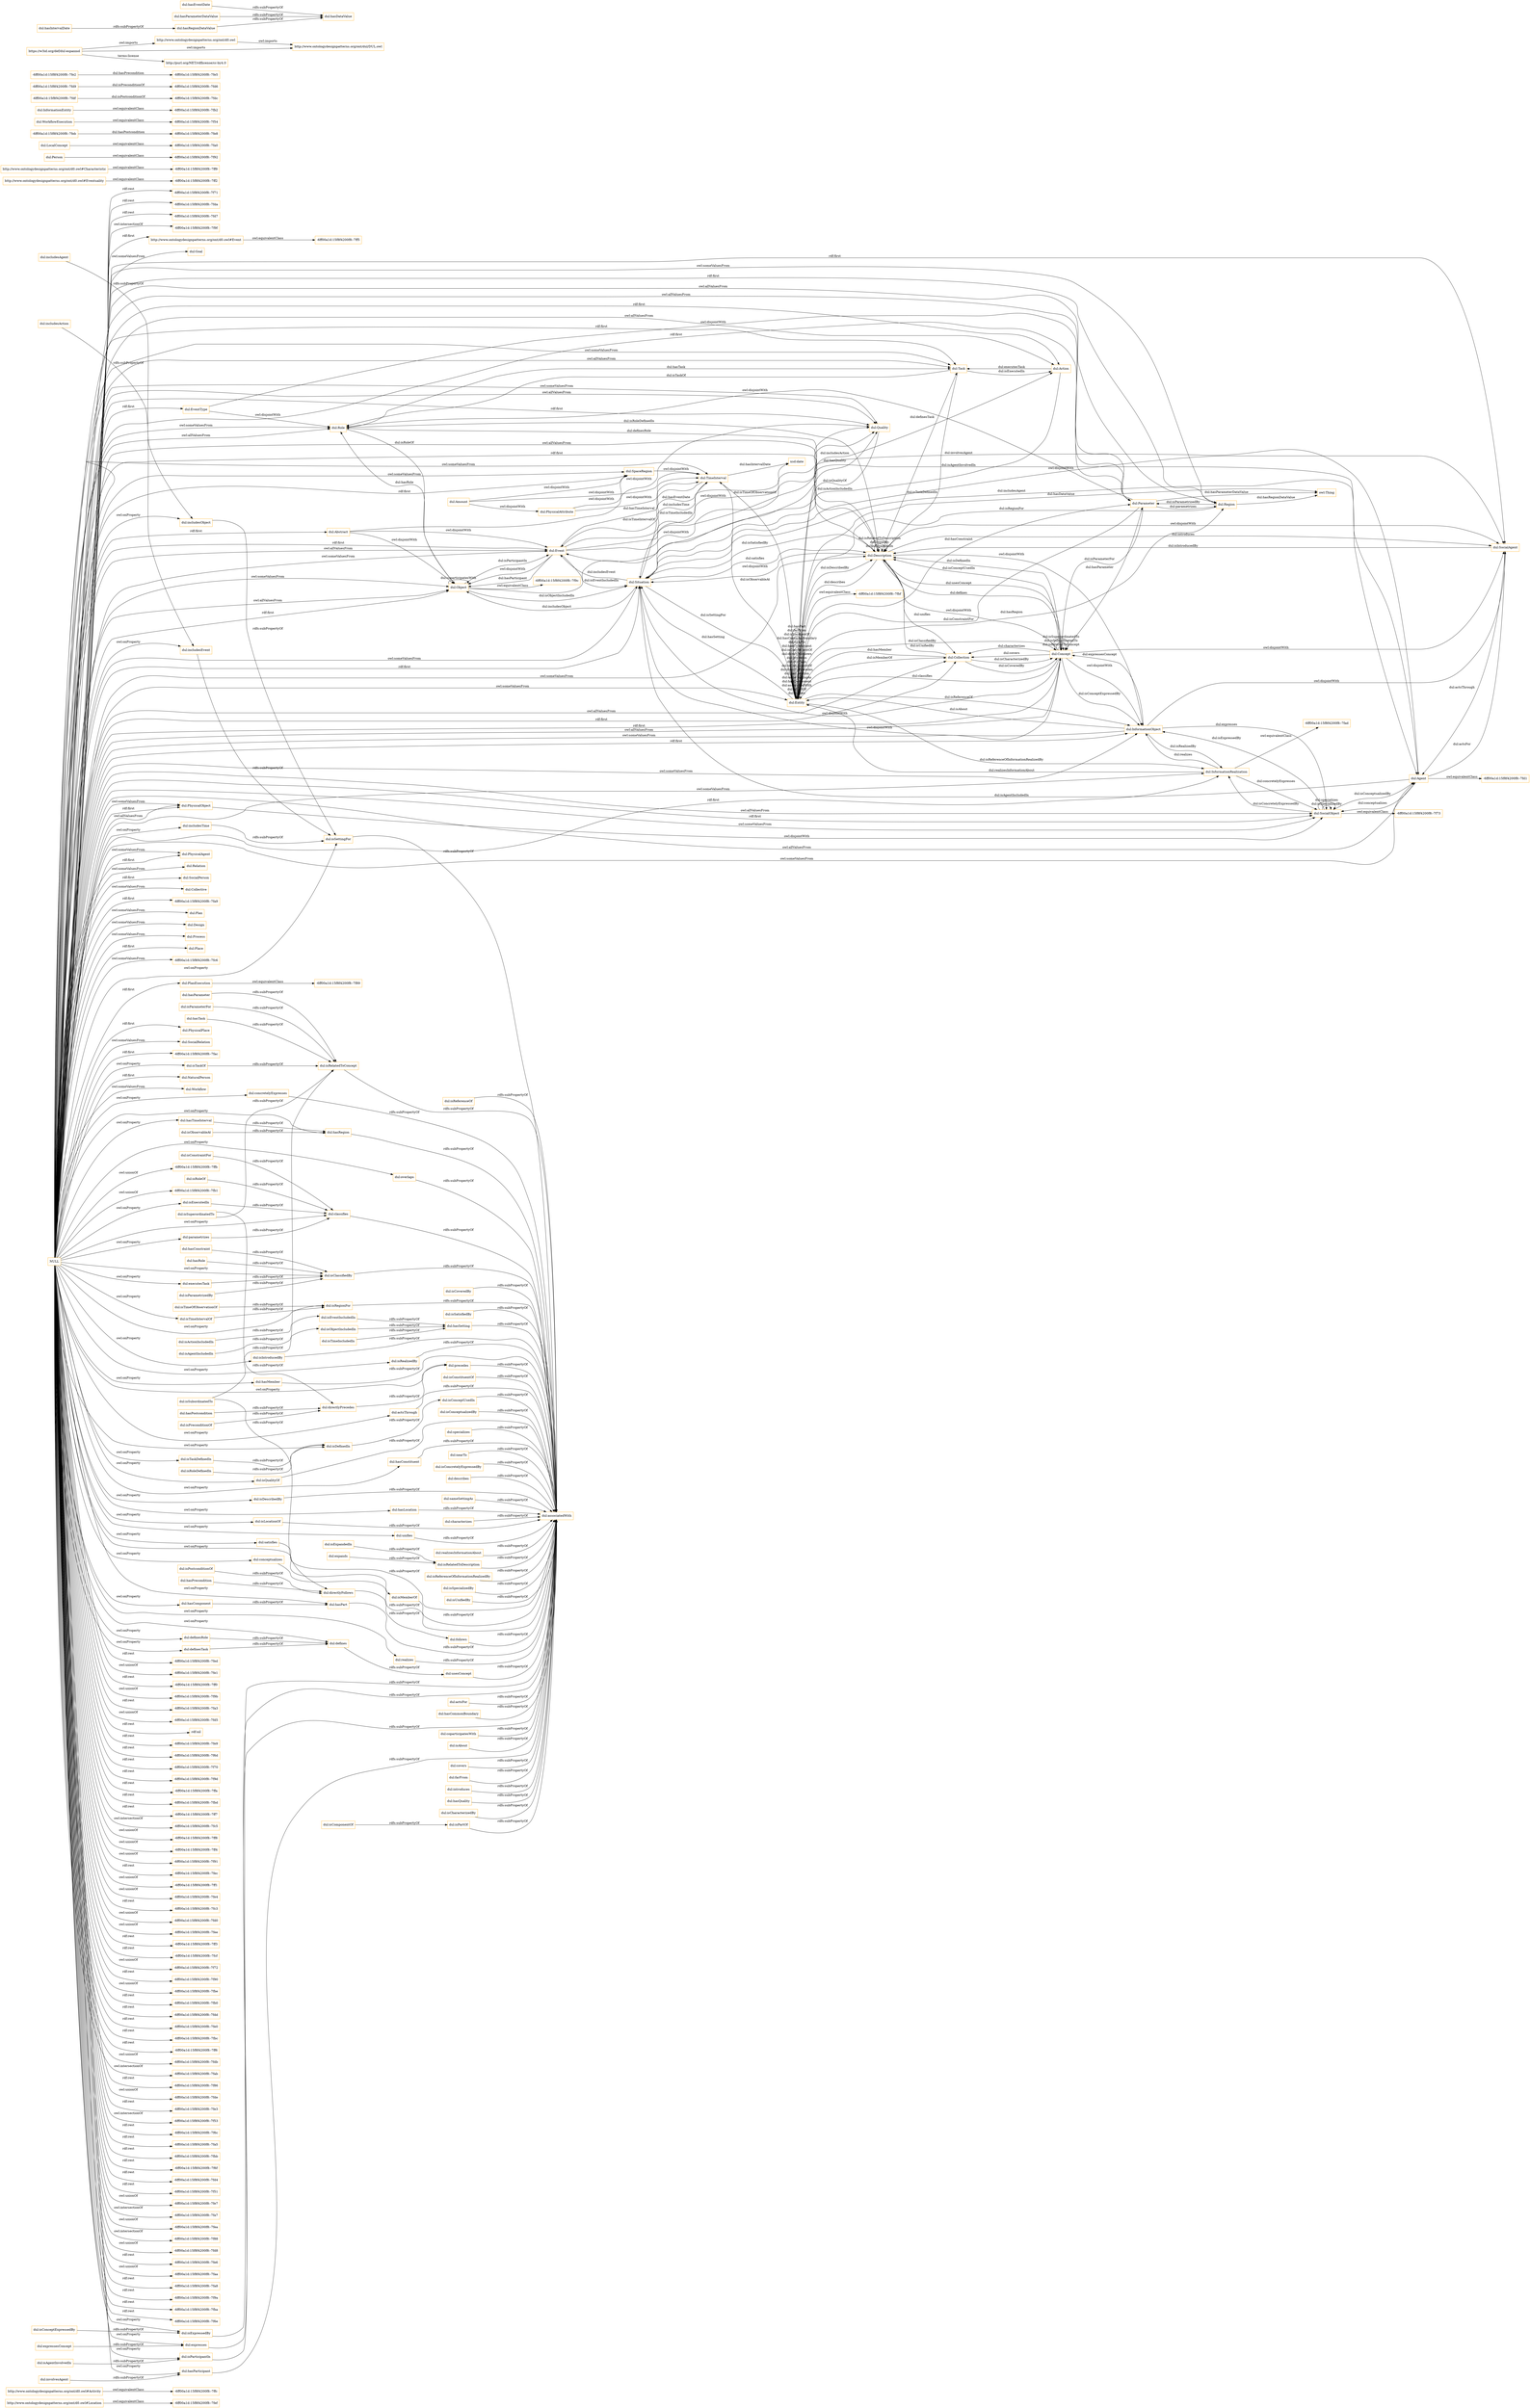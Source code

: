 digraph ar2dtool_diagram { 
rankdir=LR;
size="1501"
node [shape = rectangle, color="orange"]; "http://www.ontologydesignpatterns.org/ont/d0.owl#Location" "-6ff00a1d:15f8f4200f8:-7fef" "-6ff00a1d:15f8f4200f8:-7ffc" "http://www.ontologydesignpatterns.org/ont/d0.owl#Activity" "-6ff00a1d:15f8f4200f8:-7ff5" "http://www.ontologydesignpatterns.org/ont/d0.owl#Eventuality" "-6ff00a1d:15f8f4200f8:-7ff2" "http://www.ontologydesignpatterns.org/ont/d0.owl#Characteristic" "http://www.ontologydesignpatterns.org/ont/d0.owl#Event" "-6ff00a1d:15f8f4200f8:-7ff9" "dul:Goal" "dul:EventType" "dul:Object" "-6ff00a1d:15f8f4200f8:-7f92" "-6ff00a1d:15f8f4200f8:-7fa0" "-6ff00a1d:15f8f4200f8:-7fe8" "dul:Description" "dul:PhysicalAgent" "dul:Relation" "dul:Role" "dul:Entity" "dul:Situation" "-6ff00a1d:15f8f4200f8:-7f54" "dul:Abstract" "-6ff00a1d:15f8f4200f8:-7feb" "-6ff00a1d:15f8f4200f8:-7fb2" "-6ff00a1d:15f8f4200f8:-7f73" "dul:SocialPerson" "dul:Collective" "-6ff00a1d:15f8f4200f8:-7fdf" "-6ff00a1d:15f8f4200f8:-7fd6" "dul:Amount" "-6ff00a1d:15f8f4200f8:-7fad" "-6ff00a1d:15f8f4200f8:-7f89" "-6ff00a1d:15f8f4200f8:-7fa9" "dul:Plan" "-6ff00a1d:15f8f4200f8:-7fd1" "dul:Design" "dul:Process" "-6ff00a1d:15f8f4200f8:-7fe2" "dul:Task" "dul:Quality" "dul:Place" "-6ff00a1d:15f8f4200f8:-7f9c" "dul:Action" "-6ff00a1d:15f8f4200f8:-7fc6" "dul:SocialAgent" "dul:PlanExecution" "dul:Agent" "dul:Parameter" "dul:WorkflowExecution" "dul:SocialObject" "-6ff00a1d:15f8f4200f8:-7fdc" "dul:PhysicalPlace" "dul:Concept" "dul:SocialRelation" "dul:Event" "dul:TimeInterval" "dul:Person" "dul:SpaceRegion" "dul:PhysicalObject" "-6ff00a1d:15f8f4200f8:-7fac" "-6ff00a1d:15f8f4200f8:-7fd9" "owl:Thing" "dul:InformationRealization" "dul:PhysicalAttribute" "dul:NaturalPerson" "dul:Workflow" "dul:InformationObject" "dul:Collection" "dul:Region" "dul:InformationEntity" "-6ff00a1d:15f8f4200f8:-7fbf" "dul:LocalConcept" "-6ff00a1d:15f8f4200f8:-7fe5" ; /*classes style*/
	"dul:isRelatedToConcept" -> "dul:associatedWith" [ label = "rdfs:subPropertyOf" ];
	"dul:concretelyExpresses" -> "dul:associatedWith" [ label = "rdfs:subPropertyOf" ];
	"dul:hasRegion" -> "dul:associatedWith" [ label = "rdfs:subPropertyOf" ];
	"dul:includesEvent" -> "dul:isSettingFor" [ label = "rdfs:subPropertyOf" ];
	"dul:overlaps" -> "dul:associatedWith" [ label = "rdfs:subPropertyOf" ];
	"dul:isConstraintFor" -> "dul:classifies" [ label = "rdfs:subPropertyOf" ];
	"dul:isRegionFor" -> "dul:associatedWith" [ label = "rdfs:subPropertyOf" ];
	"dul:isCoveredBy" -> "dul:associatedWith" [ label = "rdfs:subPropertyOf" ];
	"dul:PhysicalAttribute" -> "dul:TimeInterval" [ label = "owl:disjointWith" ];
	"dul:PhysicalAttribute" -> "dul:SpaceRegion" [ label = "owl:disjointWith" ];
	"dul:hasConstraint" -> "dul:isClassifiedBy" [ label = "rdfs:subPropertyOf" ];
	"dul:isSettingFor" -> "dul:associatedWith" [ label = "rdfs:subPropertyOf" ];
	"dul:isSatisfiedBy" -> "dul:associatedWith" [ label = "rdfs:subPropertyOf" ];
	"dul:isIntroducedBy" -> "dul:associatedWith" [ label = "rdfs:subPropertyOf" ];
	"dul:Description" -> "dul:SocialAgent" [ label = "owl:disjointWith" ];
	"dul:Description" -> "dul:Situation" [ label = "owl:disjointWith" ];
	"dul:Description" -> "dul:InformationObject" [ label = "owl:disjointWith" ];
	"dul:Concept" -> "dul:InformationObject" [ label = "owl:disjointWith" ];
	"dul:Concept" -> "dul:Description" [ label = "owl:disjointWith" ];
	"dul:Concept" -> "dul:Situation" [ label = "owl:disjointWith" ];
	"dul:Concept" -> "dul:SocialAgent" [ label = "owl:disjointWith" ];
	"dul:Object" -> "dul:Quality" [ label = "owl:disjointWith" ];
	"dul:Object" -> "-6ff00a1d:15f8f4200f8:-7f9c" [ label = "owl:equivalentClass" ];
	"dul:isConceptExpressedBy" -> "dul:isExpressedBy" [ label = "rdfs:subPropertyOf" ];
	"dul:isParameterFor" -> "dul:isRelatedToConcept" [ label = "rdfs:subPropertyOf" ];
	"dul:isRealizedBy" -> "dul:associatedWith" [ label = "rdfs:subPropertyOf" ];
	"dul:isRoleOf" -> "dul:classifies" [ label = "rdfs:subPropertyOf" ];
	"http://www.ontologydesignpatterns.org/ont/d0.owl" -> "http://www.ontologydesignpatterns.org/ont/dul/DUL.owl" [ label = "owl:imports" ];
	"dul:hasMember" -> "dul:associatedWith" [ label = "rdfs:subPropertyOf" ];
	"dul:expresses" -> "dul:associatedWith" [ label = "rdfs:subPropertyOf" ];
	"dul:includesAction" -> "dul:includesEvent" [ label = "rdfs:subPropertyOf" ];
	"dul:isRoleDefinedIn" -> "dul:isDefinedIn" [ label = "rdfs:subPropertyOf" ];
	"dul:isActionIncludedIn" -> "dul:isEventIncludedIn" [ label = "rdfs:subPropertyOf" ];
	"dul:InformationObject" -> "dul:SocialAgent" [ label = "owl:disjointWith" ];
	"dul:InformationObject" -> "dul:Situation" [ label = "owl:disjointWith" ];
	"dul:hasPostcondition" -> "dul:directlyPrecedes" [ label = "rdfs:subPropertyOf" ];
	"dul:WorkflowExecution" -> "-6ff00a1d:15f8f4200f8:-7f54" [ label = "owl:equivalentClass" ];
	"dul:isConstituentOf" -> "dul:associatedWith" [ label = "rdfs:subPropertyOf" ];
	"dul:SocialObject" -> "-6ff00a1d:15f8f4200f8:-7f73" [ label = "owl:equivalentClass" ];
	"dul:actsThrough" -> "dul:associatedWith" [ label = "rdfs:subPropertyOf" ];
	"http://www.ontologydesignpatterns.org/ont/d0.owl#Event" -> "-6ff00a1d:15f8f4200f8:-7ff5" [ label = "owl:equivalentClass" ];
	"dul:isEventIncludedIn" -> "dul:hasSetting" [ label = "rdfs:subPropertyOf" ];
	"dul:Parameter" -> "dul:Role" [ label = "owl:disjointWith" ];
	"dul:InformationRealization" -> "-6ff00a1d:15f8f4200f8:-7fad" [ label = "owl:equivalentClass" ];
	"dul:isConceptualizedBy" -> "dul:associatedWith" [ label = "rdfs:subPropertyOf" ];
	"dul:precedes" -> "dul:associatedWith" [ label = "rdfs:subPropertyOf" ];
	"dul:isPreconditionOf" -> "dul:directlyPrecedes" [ label = "rdfs:subPropertyOf" ];
	"dul:specializes" -> "dul:associatedWith" [ label = "rdfs:subPropertyOf" ];
	"dul:isDefinedIn" -> "dul:isConceptUsedIn" [ label = "rdfs:subPropertyOf" ];
	"dul:nearTo" -> "dul:associatedWith" [ label = "rdfs:subPropertyOf" ];
	"dul:Event" -> "dul:Quality" [ label = "owl:disjointWith" ];
	"dul:Event" -> "dul:Object" [ label = "owl:disjointWith" ];
	"dul:hasRole" -> "dul:isClassifiedBy" [ label = "rdfs:subPropertyOf" ];
	"dul:isExpressedBy" -> "dul:associatedWith" [ label = "rdfs:subPropertyOf" ];
	"dul:PhysicalObject" -> "dul:SocialObject" [ label = "owl:disjointWith" ];
	"dul:isConcretelyExpressedBy" -> "dul:associatedWith" [ label = "rdfs:subPropertyOf" ];
	"dul:describes" -> "dul:associatedWith" [ label = "rdfs:subPropertyOf" ];
	"dul:isQualityOf" -> "dul:associatedWith" [ label = "rdfs:subPropertyOf" ];
	"dul:sameSettingAs" -> "dul:associatedWith" [ label = "rdfs:subPropertyOf" ];
	"dul:hasConstituent" -> "dul:associatedWith" [ label = "rdfs:subPropertyOf" ];
	"dul:Situation" -> "dul:SocialAgent" [ label = "owl:disjointWith" ];
	"dul:characterizes" -> "dul:associatedWith" [ label = "rdfs:subPropertyOf" ];
	"dul:EventType" -> "dul:Role" [ label = "owl:disjointWith" ];
	"dul:EventType" -> "dul:Parameter" [ label = "owl:disjointWith" ];
	"dul:hasTask" -> "dul:isRelatedToConcept" [ label = "rdfs:subPropertyOf" ];
	"dul:directlyPrecedes" -> "dul:precedes" [ label = "rdfs:subPropertyOf" ];
	"dul:isTaskOf" -> "dul:isRelatedToConcept" [ label = "rdfs:subPropertyOf" ];
	"dul:isDescribedBy" -> "dul:associatedWith" [ label = "rdfs:subPropertyOf" ];
	"http://www.ontologydesignpatterns.org/ont/d0.owl#Eventuality" -> "-6ff00a1d:15f8f4200f8:-7ff2" [ label = "owl:equivalentClass" ];
	"dul:isParticipantIn" -> "dul:associatedWith" [ label = "rdfs:subPropertyOf" ];
	"http://www.ontologydesignpatterns.org/ont/d0.owl#Characteristic" -> "-6ff00a1d:15f8f4200f8:-7ff9" [ label = "owl:equivalentClass" ];
	"dul:realizesInformationAbout" -> "dul:associatedWith" [ label = "rdfs:subPropertyOf" ];
	"dul:isSuperordinatedTo" -> "dul:isRelatedToConcept" [ label = "rdfs:subPropertyOf" ];
	"dul:isSuperordinatedTo" -> "dul:directlyPrecedes" [ label = "rdfs:subPropertyOf" ];
	"dul:isRelatedToDescription" -> "dul:associatedWith" [ label = "rdfs:subPropertyOf" ];
	"dul:Person" -> "-6ff00a1d:15f8f4200f8:-7f92" [ label = "owl:equivalentClass" ];
	"dul:isReferenceOfInformationRealizedBy" -> "dul:associatedWith" [ label = "rdfs:subPropertyOf" ];
	"dul:isSpecializedBy" -> "dul:associatedWith" [ label = "rdfs:subPropertyOf" ];
	"dul:isUnifiedBy" -> "dul:associatedWith" [ label = "rdfs:subPropertyOf" ];
	"dul:hasSetting" -> "dul:associatedWith" [ label = "rdfs:subPropertyOf" ];
	"dul:involvesAgent" -> "dul:hasParticipant" [ label = "rdfs:subPropertyOf" ];
	"dul:isTimeIncludedIn" -> "dul:hasSetting" [ label = "rdfs:subPropertyOf" ];
	"dul:isPostconditionOf" -> "dul:directlyFollows" [ label = "rdfs:subPropertyOf" ];
	"dul:PlanExecution" -> "-6ff00a1d:15f8f4200f8:-7f89" [ label = "owl:equivalentClass" ];
	"NULL" -> "dul:Parameter" [ label = "owl:allValuesFrom" ];
	"NULL" -> "-6ff00a1d:15f8f4200f8:-7fed" [ label = "rdf:rest" ];
	"NULL" -> "-6ff00a1d:15f8f4200f8:-7fe1" [ label = "owl:unionOf" ];
	"NULL" -> "-6ff00a1d:15f8f4200f8:-7ff0" [ label = "rdf:rest" ];
	"NULL" -> "-6ff00a1d:15f8f4200f8:-7f9b" [ label = "owl:unionOf" ];
	"NULL" -> "dul:Situation" [ label = "owl:someValuesFrom" ];
	"NULL" -> "-6ff00a1d:15f8f4200f8:-7fa3" [ label = "rdf:rest" ];
	"NULL" -> "dul:Parameter" [ label = "rdf:first" ];
	"NULL" -> "-6ff00a1d:15f8f4200f8:-7fd5" [ label = "owl:unionOf" ];
	"NULL" -> "rdf:nil" [ label = "rdf:rest" ];
	"NULL" -> "dul:InformationObject" [ label = "rdf:first" ];
	"NULL" -> "dul:concretelyExpresses" [ label = "owl:onProperty" ];
	"NULL" -> "dul:PhysicalObject" [ label = "owl:allValuesFrom" ];
	"NULL" -> "dul:isTaskOf" [ label = "owl:onProperty" ];
	"NULL" -> "dul:Task" [ label = "owl:allValuesFrom" ];
	"NULL" -> "-6ff00a1d:15f8f4200f8:-7fe9" [ label = "rdf:rest" ];
	"NULL" -> "dul:Region" [ label = "owl:allValuesFrom" ];
	"NULL" -> "dul:isParticipantIn" [ label = "owl:onProperty" ];
	"NULL" -> "dul:PlanExecution" [ label = "rdf:first" ];
	"NULL" -> "-6ff00a1d:15f8f4200f8:-7fc6" [ label = "owl:someValuesFrom" ];
	"NULL" -> "-6ff00a1d:15f8f4200f8:-7f6d" [ label = "rdf:rest" ];
	"NULL" -> "-6ff00a1d:15f8f4200f8:-7f70" [ label = "rdf:rest" ];
	"NULL" -> "dul:Agent" [ label = "owl:someValuesFrom" ];
	"NULL" -> "-6ff00a1d:15f8f4200f8:-7f9d" [ label = "rdf:rest" ];
	"NULL" -> "dul:isTaskDefinedIn" [ label = "owl:onProperty" ];
	"NULL" -> "dul:definesRole" [ label = "owl:onProperty" ];
	"NULL" -> "dul:overlaps" [ label = "owl:onProperty" ];
	"NULL" -> "dul:PhysicalAgent" [ label = "rdf:first" ];
	"NULL" -> "dul:hasLocation" [ label = "owl:onProperty" ];
	"NULL" -> "dul:Plan" [ label = "owl:someValuesFrom" ];
	"NULL" -> "-6ff00a1d:15f8f4200f8:-7ffa" [ label = "rdf:rest" ];
	"NULL" -> "-6ff00a1d:15f8f4200f8:-7fbd" [ label = "rdf:rest" ];
	"NULL" -> "dul:Workflow" [ label = "owl:someValuesFrom" ];
	"NULL" -> "-6ff00a1d:15f8f4200f8:-7ff7" [ label = "rdf:rest" ];
	"NULL" -> "-6ff00a1d:15f8f4200f8:-7fc5" [ label = "owl:intersectionOf" ];
	"NULL" -> "dul:Collection" [ label = "owl:allValuesFrom" ];
	"NULL" -> "-6ff00a1d:15f8f4200f8:-7ff8" [ label = "owl:unionOf" ];
	"NULL" -> "dul:definesTask" [ label = "owl:onProperty" ];
	"NULL" -> "dul:Collective" [ label = "owl:someValuesFrom" ];
	"NULL" -> "dul:isLocationOf" [ label = "owl:onProperty" ];
	"NULL" -> "dul:parametrizes" [ label = "owl:onProperty" ];
	"NULL" -> "dul:Place" [ label = "rdf:first" ];
	"NULL" -> "-6ff00a1d:15f8f4200f8:-7ff4" [ label = "owl:unionOf" ];
	"NULL" -> "-6ff00a1d:15f8f4200f8:-7f91" [ label = "owl:unionOf" ];
	"NULL" -> "-6ff00a1d:15f8f4200f8:-7fec" [ label = "rdf:rest" ];
	"NULL" -> "-6ff00a1d:15f8f4200f8:-7ff1" [ label = "owl:unionOf" ];
	"NULL" -> "dul:Situation" [ label = "rdf:first" ];
	"NULL" -> "dul:SocialObject" [ label = "owl:allValuesFrom" ];
	"NULL" -> "-6ff00a1d:15f8f4200f8:-7fe4" [ label = "owl:unionOf" ];
	"NULL" -> "dul:NaturalPerson" [ label = "rdf:first" ];
	"NULL" -> "dul:isExpressedBy" [ label = "owl:onProperty" ];
	"NULL" -> "-6ff00a1d:15f8f4200f8:-7fc3" [ label = "rdf:rest" ];
	"NULL" -> "dul:SocialObject" [ label = "rdf:first" ];
	"NULL" -> "-6ff00a1d:15f8f4200f8:-7fd0" [ label = "owl:unionOf" ];
	"NULL" -> "dul:Event" [ label = "rdf:first" ];
	"NULL" -> "-6ff00a1d:15f8f4200f8:-7fee" [ label = "owl:unionOf" ];
	"NULL" -> "dul:Quality" [ label = "owl:someValuesFrom" ];
	"NULL" -> "-6ff00a1d:15f8f4200f8:-7ff3" [ label = "rdf:rest" ];
	"NULL" -> "-6ff00a1d:15f8f4200f8:-7fcf" [ label = "rdf:rest" ];
	"NULL" -> "dul:Relation" [ label = "owl:someValuesFrom" ];
	"NULL" -> "dul:Role" [ label = "owl:allValuesFrom" ];
	"NULL" -> "dul:Action" [ label = "owl:allValuesFrom" ];
	"NULL" -> "dul:InformationRealization" [ label = "rdf:first" ];
	"NULL" -> "dul:Description" [ label = "owl:someValuesFrom" ];
	"NULL" -> "-6ff00a1d:15f8f4200f8:-7f72" [ label = "owl:unionOf" ];
	"NULL" -> "-6ff00a1d:15f8f4200f8:-7f90" [ label = "rdf:rest" ];
	"NULL" -> "dul:SocialObject" [ label = "owl:someValuesFrom" ];
	"NULL" -> "-6ff00a1d:15f8f4200f8:-7fbe" [ label = "owl:unionOf" ];
	"NULL" -> "-6ff00a1d:15f8f4200f8:-7fb0" [ label = "rdf:rest" ];
	"NULL" -> "-6ff00a1d:15f8f4200f8:-7fdd" [ label = "rdf:rest" ];
	"NULL" -> "-6ff00a1d:15f8f4200f8:-7fe0" [ label = "rdf:rest" ];
	"NULL" -> "-6ff00a1d:15f8f4200f8:-7fbc" [ label = "rdf:rest" ];
	"NULL" -> "-6ff00a1d:15f8f4200f8:-7ff6" [ label = "rdf:rest" ];
	"NULL" -> "dul:SocialRelation" [ label = "owl:someValuesFrom" ];
	"NULL" -> "dul:executesTask" [ label = "owl:onProperty" ];
	"NULL" -> "dul:includesObject" [ label = "owl:onProperty" ];
	"NULL" -> "dul:Abstract" [ label = "rdf:first" ];
	"NULL" -> "dul:Object" [ label = "owl:allValuesFrom" ];
	"NULL" -> "-6ff00a1d:15f8f4200f8:-7fdb" [ label = "owl:unionOf" ];
	"NULL" -> "dul:hasComponent" [ label = "owl:onProperty" ];
	"NULL" -> "-6ff00a1d:15f8f4200f8:-7fac" [ label = "rdf:first" ];
	"NULL" -> "dul:unifies" [ label = "owl:onProperty" ];
	"NULL" -> "dul:defines" [ label = "owl:onProperty" ];
	"NULL" -> "dul:Task" [ label = "rdf:first" ];
	"NULL" -> "-6ff00a1d:15f8f4200f8:-7fab" [ label = "owl:intersectionOf" ];
	"NULL" -> "-6ff00a1d:15f8f4200f8:-7f86" [ label = "rdf:rest" ];
	"NULL" -> "dul:Quality" [ label = "owl:allValuesFrom" ];
	"NULL" -> "-6ff00a1d:15f8f4200f8:-7fde" [ label = "owl:unionOf" ];
	"NULL" -> "-6ff00a1d:15f8f4200f8:-7fe3" [ label = "rdf:rest" ];
	"NULL" -> "dul:isDescribedBy" [ label = "owl:onProperty" ];
	"NULL" -> "-6ff00a1d:15f8f4200f8:-7f53" [ label = "owl:intersectionOf" ];
	"NULL" -> "dul:hasRegion" [ label = "owl:onProperty" ];
	"NULL" -> "dul:TimeInterval" [ label = "owl:someValuesFrom" ];
	"NULL" -> "-6ff00a1d:15f8f4200f8:-7f6c" [ label = "rdf:rest" ];
	"NULL" -> "dul:expresses" [ label = "owl:onProperty" ];
	"NULL" -> "dul:Description" [ label = "owl:allValuesFrom" ];
	"NULL" -> "dul:Design" [ label = "owl:someValuesFrom" ];
	"NULL" -> "-6ff00a1d:15f8f4200f8:-7fa5" [ label = "rdf:rest" ];
	"NULL" -> "dul:satisfies" [ label = "owl:onProperty" ];
	"NULL" -> "dul:Concept" [ label = "rdf:first" ];
	"NULL" -> "dul:SocialPerson" [ label = "rdf:first" ];
	"NULL" -> "dul:PhysicalAgent" [ label = "owl:someValuesFrom" ];
	"NULL" -> "dul:Quality" [ label = "rdf:first" ];
	"NULL" -> "dul:hasConstituent" [ label = "owl:onProperty" ];
	"NULL" -> "dul:Concept" [ label = "owl:allValuesFrom" ];
	"NULL" -> "dul:hasParticipant" [ label = "owl:onProperty" ];
	"NULL" -> "dul:includesEvent" [ label = "owl:onProperty" ];
	"NULL" -> "dul:includesTime" [ label = "owl:onProperty" ];
	"NULL" -> "-6ff00a1d:15f8f4200f8:-7fbb" [ label = "rdf:rest" ];
	"NULL" -> "-6ff00a1d:15f8f4200f8:-7f6f" [ label = "rdf:rest" ];
	"NULL" -> "-6ff00a1d:15f8f4200f8:-7fd4" [ label = "rdf:rest" ];
	"NULL" -> "-6ff00a1d:15f8f4200f8:-7f51" [ label = "rdf:rest" ];
	"NULL" -> "dul:Object" [ label = "rdf:first" ];
	"NULL" -> "-6ff00a1d:15f8f4200f8:-7fe7" [ label = "owl:unionOf" ];
	"NULL" -> "dul:isMemberOf" [ label = "owl:onProperty" ];
	"NULL" -> "dul:isQualityOf" [ label = "owl:onProperty" ];
	"NULL" -> "dul:Task" [ label = "owl:someValuesFrom" ];
	"NULL" -> "dul:InformationObject" [ label = "owl:someValuesFrom" ];
	"NULL" -> "dul:Action" [ label = "rdf:first" ];
	"NULL" -> "dul:Region" [ label = "owl:someValuesFrom" ];
	"NULL" -> "-6ff00a1d:15f8f4200f8:-7fa7" [ label = "owl:intersectionOf" ];
	"NULL" -> "dul:isDefinedIn" [ label = "owl:onProperty" ];
	"NULL" -> "dul:isTimeIntervalOf" [ label = "owl:onProperty" ];
	"NULL" -> "-6ff00a1d:15f8f4200f8:-7fea" [ label = "owl:unionOf" ];
	"NULL" -> "http://www.ontologydesignpatterns.org/ont/d0.owl#Event" [ label = "rdf:first" ];
	"NULL" -> "dul:Region" [ label = "rdf:first" ];
	"NULL" -> "-6ff00a1d:15f8f4200f8:-7f88" [ label = "owl:intersectionOf" ];
	"NULL" -> "-6ff00a1d:15f8f4200f8:-7fd8" [ label = "owl:unionOf" ];
	"NULL" -> "dul:PhysicalObject" [ label = "owl:someValuesFrom" ];
	"NULL" -> "dul:Object" [ label = "owl:someValuesFrom" ];
	"NULL" -> "dul:actsThrough" [ label = "owl:onProperty" ];
	"NULL" -> "-6ff00a1d:15f8f4200f8:-7fe6" [ label = "rdf:rest" ];
	"NULL" -> "-6ff00a1d:15f8f4200f8:-7faa" [ label = "owl:unionOf" ];
	"NULL" -> "dul:PhysicalPlace" [ label = "rdf:first" ];
	"NULL" -> "dul:isRegionFor" [ label = "owl:onProperty" ];
	"NULL" -> "dul:conceptualizes" [ label = "owl:onProperty" ];
	"NULL" -> "dul:EventType" [ label = "rdf:first" ];
	"NULL" -> "dul:hasTimeInterval" [ label = "owl:onProperty" ];
	"NULL" -> "dul:InformationRealization" [ label = "owl:someValuesFrom" ];
	"NULL" -> "dul:SpaceRegion" [ label = "rdf:first" ];
	"NULL" -> "dul:hasPart" [ label = "owl:onProperty" ];
	"NULL" -> "dul:classifies" [ label = "owl:onProperty" ];
	"NULL" -> "-6ff00a1d:15f8f4200f8:-7fa9" [ label = "rdf:first" ];
	"NULL" -> "dul:isRealizedBy" [ label = "owl:onProperty" ];
	"NULL" -> "-6ff00a1d:15f8f4200f8:-7fa8" [ label = "rdf:rest" ];
	"NULL" -> "-6ff00a1d:15f8f4200f8:-7f9a" [ label = "rdf:rest" ];
	"NULL" -> "dul:Agent" [ label = "owl:allValuesFrom" ];
	"NULL" -> "dul:Event" [ label = "owl:allValuesFrom" ];
	"NULL" -> "dul:Goal" [ label = "owl:someValuesFrom" ];
	"NULL" -> "dul:precedes" [ label = "owl:onProperty" ];
	"NULL" -> "-6ff00a1d:15f8f4200f8:-7fba" [ label = "rdf:rest" ];
	"NULL" -> "dul:Collection" [ label = "rdf:first" ];
	"NULL" -> "dul:Role" [ label = "owl:someValuesFrom" ];
	"NULL" -> "-6ff00a1d:15f8f4200f8:-7f6e" [ label = "rdf:rest" ];
	"NULL" -> "dul:isClassifiedBy" [ label = "owl:onProperty" ];
	"NULL" -> "-6ff00a1d:15f8f4200f8:-7f71" [ label = "rdf:rest" ];
	"NULL" -> "dul:SocialAgent" [ label = "rdf:first" ];
	"NULL" -> "dul:hasMember" [ label = "owl:onProperty" ];
	"NULL" -> "dul:isIntroducedBy" [ label = "owl:onProperty" ];
	"NULL" -> "dul:isExecutedIn" [ label = "owl:onProperty" ];
	"NULL" -> "dul:PhysicalObject" [ label = "rdf:first" ];
	"NULL" -> "-6ff00a1d:15f8f4200f8:-7fda" [ label = "rdf:rest" ];
	"NULL" -> "dul:Event" [ label = "owl:someValuesFrom" ];
	"NULL" -> "dul:Process" [ label = "owl:someValuesFrom" ];
	"NULL" -> "-6ff00a1d:15f8f4200f8:-7fd7" [ label = "rdf:rest" ];
	"NULL" -> "-6ff00a1d:15f8f4200f8:-7f9f" [ label = "owl:intersectionOf" ];
	"NULL" -> "dul:Entity" [ label = "owl:someValuesFrom" ];
	"NULL" -> "dul:SpaceRegion" [ label = "owl:someValuesFrom" ];
	"NULL" -> "dul:Description" [ label = "rdf:first" ];
	"NULL" -> "dul:isSettingFor" [ label = "owl:onProperty" ];
	"NULL" -> "-6ff00a1d:15f8f4200f8:-7ffb" [ label = "owl:unionOf" ];
	"NULL" -> "-6ff00a1d:15f8f4200f8:-7fb1" [ label = "owl:unionOf" ];
	"NULL" -> "dul:Concept" [ label = "owl:someValuesFrom" ];
	"NULL" -> "dul:realizes" [ label = "owl:onProperty" ];
	"dul:includesObject" -> "dul:isSettingFor" [ label = "rdfs:subPropertyOf" ];
	"dul:expressesConcept" -> "dul:expresses" [ label = "rdfs:subPropertyOf" ];
	"dul:executesTask" -> "dul:isClassifiedBy" [ label = "rdfs:subPropertyOf" ];
	"dul:LocalConcept" -> "-6ff00a1d:15f8f4200f8:-7fa0" [ label = "owl:equivalentClass" ];
	"dul:isAgentIncludedIn" -> "dul:isObjectIncludedIn" [ label = "rdfs:subPropertyOf" ];
	"dul:expands" -> "dul:isRelatedToDescription" [ label = "rdfs:subPropertyOf" ];
	"dul:includesAgent" -> "dul:includesObject" [ label = "rdfs:subPropertyOf" ];
	"dul:classifies" -> "dul:associatedWith" [ label = "rdfs:subPropertyOf" ];
	"dul:actsFor" -> "dul:associatedWith" [ label = "rdfs:subPropertyOf" ];
	"http://www.ontologydesignpatterns.org/ont/d0.owl#Activity" -> "-6ff00a1d:15f8f4200f8:-7ffc" [ label = "owl:equivalentClass" ];
	"dul:isObjectIncludedIn" -> "dul:hasSetting" [ label = "rdfs:subPropertyOf" ];
	"dul:hasPrecondition" -> "dul:directlyFollows" [ label = "rdfs:subPropertyOf" ];
	"dul:Entity" -> "-6ff00a1d:15f8f4200f8:-7fbf" [ label = "owl:equivalentClass" ];
	"dul:isMemberOf" -> "dul:associatedWith" [ label = "rdfs:subPropertyOf" ];
	"dul:hasCommonBoundary" -> "dul:associatedWith" [ label = "rdfs:subPropertyOf" ];
	"dul:realizes" -> "dul:associatedWith" [ label = "rdfs:subPropertyOf" ];
	"dul:directlyFollows" -> "dul:follows" [ label = "rdfs:subPropertyOf" ];
	"dul:isExecutedIn" -> "dul:classifies" [ label = "rdfs:subPropertyOf" ];
	"dul:follows" -> "dul:associatedWith" [ label = "rdfs:subPropertyOf" ];
	"dul:hasRegionDataValue" -> "dul:hasDataValue" [ label = "rdfs:subPropertyOf" ];
	"dul:coparticipatesWith" -> "dul:associatedWith" [ label = "rdfs:subPropertyOf" ];
	"dul:isAbout" -> "dul:associatedWith" [ label = "rdfs:subPropertyOf" ];
	"dul:hasLocation" -> "dul:associatedWith" [ label = "rdfs:subPropertyOf" ];
	"dul:conceptualizes" -> "dul:associatedWith" [ label = "rdfs:subPropertyOf" ];
	"dul:isTaskDefinedIn" -> "dul:isDefinedIn" [ label = "rdfs:subPropertyOf" ];
	"dul:defines" -> "dul:usesConcept" [ label = "rdfs:subPropertyOf" ];
	"dul:hasPart" -> "dul:associatedWith" [ label = "rdfs:subPropertyOf" ];
	"dul:isTimeIntervalOf" -> "dul:isRegionFor" [ label = "rdfs:subPropertyOf" ];
	"http://www.ontologydesignpatterns.org/ont/d0.owl#Location" -> "-6ff00a1d:15f8f4200f8:-7fef" [ label = "owl:equivalentClass" ];
	"dul:hasParticipant" -> "dul:associatedWith" [ label = "rdfs:subPropertyOf" ];
	"dul:covers" -> "dul:associatedWith" [ label = "rdfs:subPropertyOf" ];
	"dul:hasIntervalDate" -> "dul:hasRegionDataValue" [ label = "rdfs:subPropertyOf" ];
	"dul:includesTime" -> "dul:isSettingFor" [ label = "rdfs:subPropertyOf" ];
	"dul:InformationEntity" -> "-6ff00a1d:15f8f4200f8:-7fb2" [ label = "owl:equivalentClass" ];
	"dul:farFrom" -> "dul:associatedWith" [ label = "rdfs:subPropertyOf" ];
	"dul:hasComponent" -> "dul:hasPart" [ label = "rdfs:subPropertyOf" ];
	"dul:usesConcept" -> "dul:associatedWith" [ label = "rdfs:subPropertyOf" ];
	"dul:isLocationOf" -> "dul:associatedWith" [ label = "rdfs:subPropertyOf" ];
	"dul:hasEventDate" -> "dul:hasDataValue" [ label = "rdfs:subPropertyOf" ];
	"dul:hasTimeInterval" -> "dul:hasRegion" [ label = "rdfs:subPropertyOf" ];
	"dul:introduces" -> "dul:associatedWith" [ label = "rdfs:subPropertyOf" ];
	"dul:satisfies" -> "dul:associatedWith" [ label = "rdfs:subPropertyOf" ];
	"dul:Abstract" -> "dul:Quality" [ label = "owl:disjointWith" ];
	"dul:Abstract" -> "dul:Object" [ label = "owl:disjointWith" ];
	"dul:Abstract" -> "dul:Event" [ label = "owl:disjointWith" ];
	"dul:definesRole" -> "dul:defines" [ label = "rdfs:subPropertyOf" ];
	"dul:isAgentInvolvedIn" -> "dul:isParticipantIn" [ label = "rdfs:subPropertyOf" ];
	"dul:hasQuality" -> "dul:associatedWith" [ label = "rdfs:subPropertyOf" ];
	"dul:isCharacterizedBy" -> "dul:associatedWith" [ label = "rdfs:subPropertyOf" ];
	"dul:SpaceRegion" -> "dul:TimeInterval" [ label = "owl:disjointWith" ];
	"dul:isParametrizedBy" -> "dul:isClassifiedBy" [ label = "rdfs:subPropertyOf" ];
	"dul:isTimeOfObservationOf" -> "dul:isRegionFor" [ label = "rdfs:subPropertyOf" ];
	"dul:isConceptUsedIn" -> "dul:associatedWith" [ label = "rdfs:subPropertyOf" ];
	"dul:hasParameter" -> "dul:isRelatedToConcept" [ label = "rdfs:subPropertyOf" ];
	"dul:hasParameterDataValue" -> "dul:hasDataValue" [ label = "rdfs:subPropertyOf" ];
	"dul:definesTask" -> "dul:defines" [ label = "rdfs:subPropertyOf" ];
	"dul:isPartOf" -> "dul:associatedWith" [ label = "rdfs:subPropertyOf" ];
	"https://w3id.org/def/dul-espannol" -> "http://www.ontologydesignpatterns.org/ont/dul/DUL.owl" [ label = "owl:imports" ];
	"https://w3id.org/def/dul-espannol" -> "http://www.ontologydesignpatterns.org/ont/d0.owl" [ label = "owl:imports" ];
	"https://w3id.org/def/dul-espannol" -> "http://purl.org/NET/rdflicense/cc-by4.0" [ label = "terms:license" ];
	"dul:isReferenceOf" -> "dul:associatedWith" [ label = "rdfs:subPropertyOf" ];
	"dul:isSubordinatedTo" -> "dul:isRelatedToConcept" [ label = "rdfs:subPropertyOf" ];
	"dul:isSubordinatedTo" -> "dul:directlyFollows" [ label = "rdfs:subPropertyOf" ];
	"dul:isExpandedIn" -> "dul:isRelatedToDescription" [ label = "rdfs:subPropertyOf" ];
	"dul:isClassifiedBy" -> "dul:associatedWith" [ label = "rdfs:subPropertyOf" ];
	"dul:parametrizes" -> "dul:classifies" [ label = "rdfs:subPropertyOf" ];
	"dul:unifies" -> "dul:associatedWith" [ label = "rdfs:subPropertyOf" ];
	"dul:Agent" -> "-6ff00a1d:15f8f4200f8:-7fd1" [ label = "owl:equivalentClass" ];
	"dul:isObservableAt" -> "dul:hasRegion" [ label = "rdfs:subPropertyOf" ];
	"dul:Amount" -> "dul:TimeInterval" [ label = "owl:disjointWith" ];
	"dul:Amount" -> "dul:SpaceRegion" [ label = "owl:disjointWith" ];
	"dul:Amount" -> "dul:PhysicalAttribute" [ label = "owl:disjointWith" ];
	"dul:isComponentOf" -> "dul:isPartOf" [ label = "rdfs:subPropertyOf" ];
	"-6ff00a1d:15f8f4200f8:-7fe2" -> "-6ff00a1d:15f8f4200f8:-7fe5" [ label = "dul:hasPrecondition" ];
	"dul:Description" -> "dul:Role" [ label = "dul:definesRole" ];
	"dul:Entity" -> "dul:Entity" [ label = "dul:follows" ];
	"dul:Action" -> "dul:Situation" [ label = "dul:isActionIncludedIn" ];
	"dul:TimeInterval" -> "xsd:date" [ label = "dul:hasIntervalDate" ];
	"dul:Entity" -> "dul:Entity" [ label = "dul:isPartOf" ];
	"dul:SocialObject" -> "dul:InformationRealization" [ label = "dul:isConcretelyExpressedBy" ];
	"dul:Entity" -> "dul:Quality" [ label = "dul:hasQuality" ];
	"dul:Event" -> "dul:Situation" [ label = "dul:isEventIncludedIn" ];
	"dul:Description" -> "dul:Task" [ label = "dul:definesTask" ];
	"dul:Entity" -> "dul:Entity" [ label = "dul:associatedWith" ];
	"dul:Parameter" -> "dul:Entity" [ label = "dul:isConstraintFor" ];
	"dul:Agent" -> "dul:Event" [ label = "dul:isAgentInvolvedIn" ];
	"dul:SocialObject" -> "dul:Agent" [ label = "dul:isConceptualizedBy" ];
	"dul:Role" -> "dul:Task" [ label = "dul:hasTask" ];
	"dul:Entity" -> "dul:Concept" [ label = "dul:isClassifiedBy" ];
	"dul:InformationObject" -> "dul:SocialObject" [ label = "dul:expresses" ];
	"dul:Entity" -> "dul:Entity" [ label = "dul:hasComponent" ];
	"dul:Object" -> "dul:Event" [ label = "dul:isParticipantIn" ];
	"dul:InformationObject" -> "dul:Concept" [ label = "dul:expressesConcept" ];
	"dul:Description" -> "dul:SocialAgent" [ label = "dul:introduces" ];
	"dul:Task" -> "dul:Description" [ label = "dul:isTaskDefinedIn" ];
	"dul:Agent" -> "dul:Situation" [ label = "dul:isAgentIncludedIn" ];
	"dul:Concept" -> "dul:Collection" [ label = "dul:characterizes" ];
	"dul:Concept" -> "dul:Concept" [ label = "dul:isRelatedToConcept" ];
	"dul:SocialObject" -> "dul:InformationObject" [ label = "dul:isExpressedBy" ];
	"dul:Concept" -> "dul:Description" [ label = "dul:isDefinedIn" ];
	"dul:Entity" -> "dul:Entity" [ label = "dul:sameSettingAs" ];
	"dul:Region" -> "owl:Thing" [ label = "dul:hasRegionDataValue" ];
	"dul:Concept" -> "dul:Entity" [ label = "dul:classifies" ];
	"dul:Concept" -> "dul:Concept" [ label = "dul:isSubordinatedTo" ];
	"dul:Entity" -> "dul:Collection" [ label = "dul:isMemberOf" ];
	"dul:Concept" -> "dul:Parameter" [ label = "dul:hasParameter" ];
	"dul:Concept" -> "dul:Collection" [ label = "dul:covers" ];
	"dul:TimeInterval" -> "dul:Event" [ label = "dul:isTimeIntervalOf" ];
	"dul:TimeInterval" -> "dul:Situation" [ label = "dul:isTimeIncludedIn" ];
	"dul:InformationRealization" -> "dul:Entity" [ label = "dul:realizesInformationAbout" ];
	"dul:Event" -> "xsd:date" [ label = "dul:hasEventDate" ];
	"dul:Entity" -> "dul:InformationRealization" [ label = "dul:isReferenceOfInformationRealizedBy" ];
	"dul:Collection" -> "dul:Description" [ label = "dul:isUnifiedBy" ];
	"dul:Entity" -> "dul:Entity" [ label = "dul:hasLocation" ];
	"dul:Entity" -> "dul:Entity" [ label = "dul:directlyPrecedes" ];
	"dul:Concept" -> "dul:Concept" [ label = "dul:isSuperordinatedTo" ];
	"dul:SocialAgent" -> "dul:Agent" [ label = "dul:actsThrough" ];
	"dul:Task" -> "dul:Role" [ label = "dul:isTaskOf" ];
	"dul:Description" -> "dul:Collection" [ label = "dul:unifies" ];
	"dul:InformationRealization" -> "dul:SocialObject" [ label = "dul:concretelyExpresses" ];
	"dul:Parameter" -> "dul:Concept" [ label = "dul:isParameterFor" ];
	"dul:Action" -> "dul:Task" [ label = "dul:executesTask" ];
	"dul:Entity" -> "dul:Entity" [ label = "dul:isComponentOf" ];
	"dul:Event" -> "dul:TimeInterval" [ label = "dul:hasTimeInterval" ];
	"dul:Object" -> "dul:Role" [ label = "dul:hasRole" ];
	"dul:Agent" -> "dul:SocialAgent" [ label = "dul:actsFor" ];
	"dul:Entity" -> "dul:Entity" [ label = "dul:overlaps" ];
	"dul:Description" -> "dul:Description" [ label = "dul:isExpandedIn" ];
	"dul:Agent" -> "dul:SocialObject" [ label = "dul:conceptualizes" ];
	"dul:Situation" -> "dul:Event" [ label = "dul:includesEvent" ];
	"dul:InformationObject" -> "dul:Entity" [ label = "dul:isAbout" ];
	"-6ff00a1d:15f8f4200f8:-7feb" -> "-6ff00a1d:15f8f4200f8:-7fe8" [ label = "dul:hasPostcondition" ];
	"dul:Entity" -> "dul:Entity" [ label = "dul:precedes" ];
	"dul:Entity" -> "dul:Parameter" [ label = "dul:hasConstraint" ];
	"dul:Event" -> "dul:Object" [ label = "dul:hasParticipant" ];
	"dul:Situation" -> "dul:Agent" [ label = "dul:includesAgent" ];
	"dul:Region" -> "dul:Entity" [ label = "dul:isRegionFor" ];
	"dul:Situation" -> "dul:Object" [ label = "dul:includesObject" ];
	"dul:Entity" -> "dul:TimeInterval" [ label = "dul:isObservableAt" ];
	"dul:Description" -> "dul:Description" [ label = "dul:expands" ];
	"dul:Situation" -> "dul:TimeInterval" [ label = "dul:includesTime" ];
	"dul:Object" -> "dul:Object" [ label = "dul:coparticipatesWith" ];
	"-6ff00a1d:15f8f4200f8:-7fd9" -> "-6ff00a1d:15f8f4200f8:-7fd6" [ label = "dul:isPreconditionOf" ];
	"dul:Region" -> "dul:Parameter" [ label = "dul:isParametrizedBy" ];
	"dul:Entity" -> "dul:Description" [ label = "dul:isDescribedBy" ];
	"dul:Collection" -> "dul:Concept" [ label = "dul:isCharacterizedBy" ];
	"dul:Role" -> "dul:Object" [ label = "dul:isRoleOf" ];
	"dul:Situation" -> "dul:Entity" [ label = "dul:isSettingFor" ];
	"dul:Entity" -> "dul:Entity" [ label = "dul:directlyFollows" ];
	"-6ff00a1d:15f8f4200f8:-7fdf" -> "-6ff00a1d:15f8f4200f8:-7fdc" [ label = "dul:isPostconditionOf" ];
	"dul:Role" -> "dul:Description" [ label = "dul:isRoleDefinedIn" ];
	"dul:SocialObject" -> "dul:SocialObject" [ label = "dul:isSpecializedBy" ];
	"dul:Quality" -> "dul:Entity" [ label = "dul:isQualityOf" ];
	"dul:Situation" -> "dul:Action" [ label = "dul:includesAction" ];
	"dul:Description" -> "dul:Concept" [ label = "dul:usesConcept" ];
	"dul:Entity" -> "dul:Situation" [ label = "dul:hasSetting" ];
	"dul:TimeInterval" -> "dul:Entity" [ label = "dul:isTimeOfObservationOf" ];
	"dul:Concept" -> "dul:InformationObject" [ label = "dul:isConceptExpressedBy" ];
	"dul:Task" -> "dul:Action" [ label = "dul:isExecutedIn" ];
	"dul:Event" -> "dul:Agent" [ label = "dul:involvesAgent" ];
	"dul:Object" -> "dul:Situation" [ label = "dul:isObjectIncludedIn" ];
	"dul:SocialAgent" -> "dul:Description" [ label = "dul:isIntroducedBy" ];
	"dul:Collection" -> "dul:Concept" [ label = "dul:isCoveredBy" ];
	"dul:Description" -> "dul:Entity" [ label = "dul:describes" ];
	"dul:Collection" -> "dul:Entity" [ label = "dul:hasMember" ];
	"dul:Entity" -> "dul:Entity" [ label = "dul:isConstituentOf" ];
	"dul:Entity" -> "dul:Entity" [ label = "dul:hasConstituent" ];
	"dul:Entity" -> "owl:Thing" [ label = "dul:hasDataValue" ];
	"dul:Entity" -> "dul:Entity" [ label = "dul:nearTo" ];
	"dul:Concept" -> "dul:Description" [ label = "dul:isConceptUsedIn" ];
	"dul:Parameter" -> "owl:Thing" [ label = "dul:hasParameterDataValue" ];
	"dul:Description" -> "dul:Description" [ label = "dul:isRelatedToDescription" ];
	"dul:Entity" -> "dul:Entity" [ label = "dul:hasCommonBoundary" ];
	"dul:Entity" -> "dul:Entity" [ label = "dul:isLocationOf" ];
	"dul:InformationRealization" -> "dul:InformationObject" [ label = "dul:realizes" ];
	"dul:InformationObject" -> "dul:InformationRealization" [ label = "dul:isRealizedBy" ];
	"dul:SocialObject" -> "dul:SocialObject" [ label = "dul:specializes" ];
	"dul:Entity" -> "dul:Entity" [ label = "dul:farFrom" ];
	"dul:Parameter" -> "dul:Region" [ label = "dul:parametrizes" ];
	"dul:Entity" -> "dul:InformationObject" [ label = "dul:isReferenceOf" ];
	"dul:Description" -> "dul:Situation" [ label = "dul:isSatisfiedBy" ];
	"dul:Entity" -> "dul:Region" [ label = "dul:hasRegion" ];
	"dul:Entity" -> "dul:Entity" [ label = "dul:hasPart" ];
	"dul:Description" -> "dul:Concept" [ label = "dul:defines" ];
	"dul:Situation" -> "dul:Description" [ label = "dul:satisfies" ];

}
